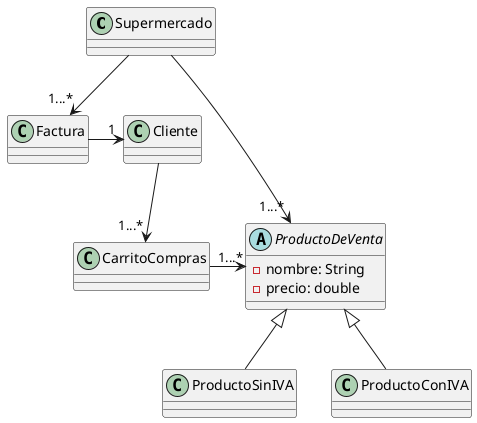 @startuml
'https://plantuml.com/class-diagram

class Supermercado {
}

class Cliente {
}

Supermercado --> "1...*" Factura

Supermercado --> "1...*" ProductoDeVenta

ProductoSinIVA --u|> ProductoDeVenta
ProductoConIVA --u|> ProductoDeVenta
Cliente --> "1...*"CarritoCompras
CarritoCompras -> "1...*" ProductoDeVenta
Factura -> "1" Cliente

abstract class ProductoDeVenta{
    - nombre: String
    - precio: double

}


@enduml